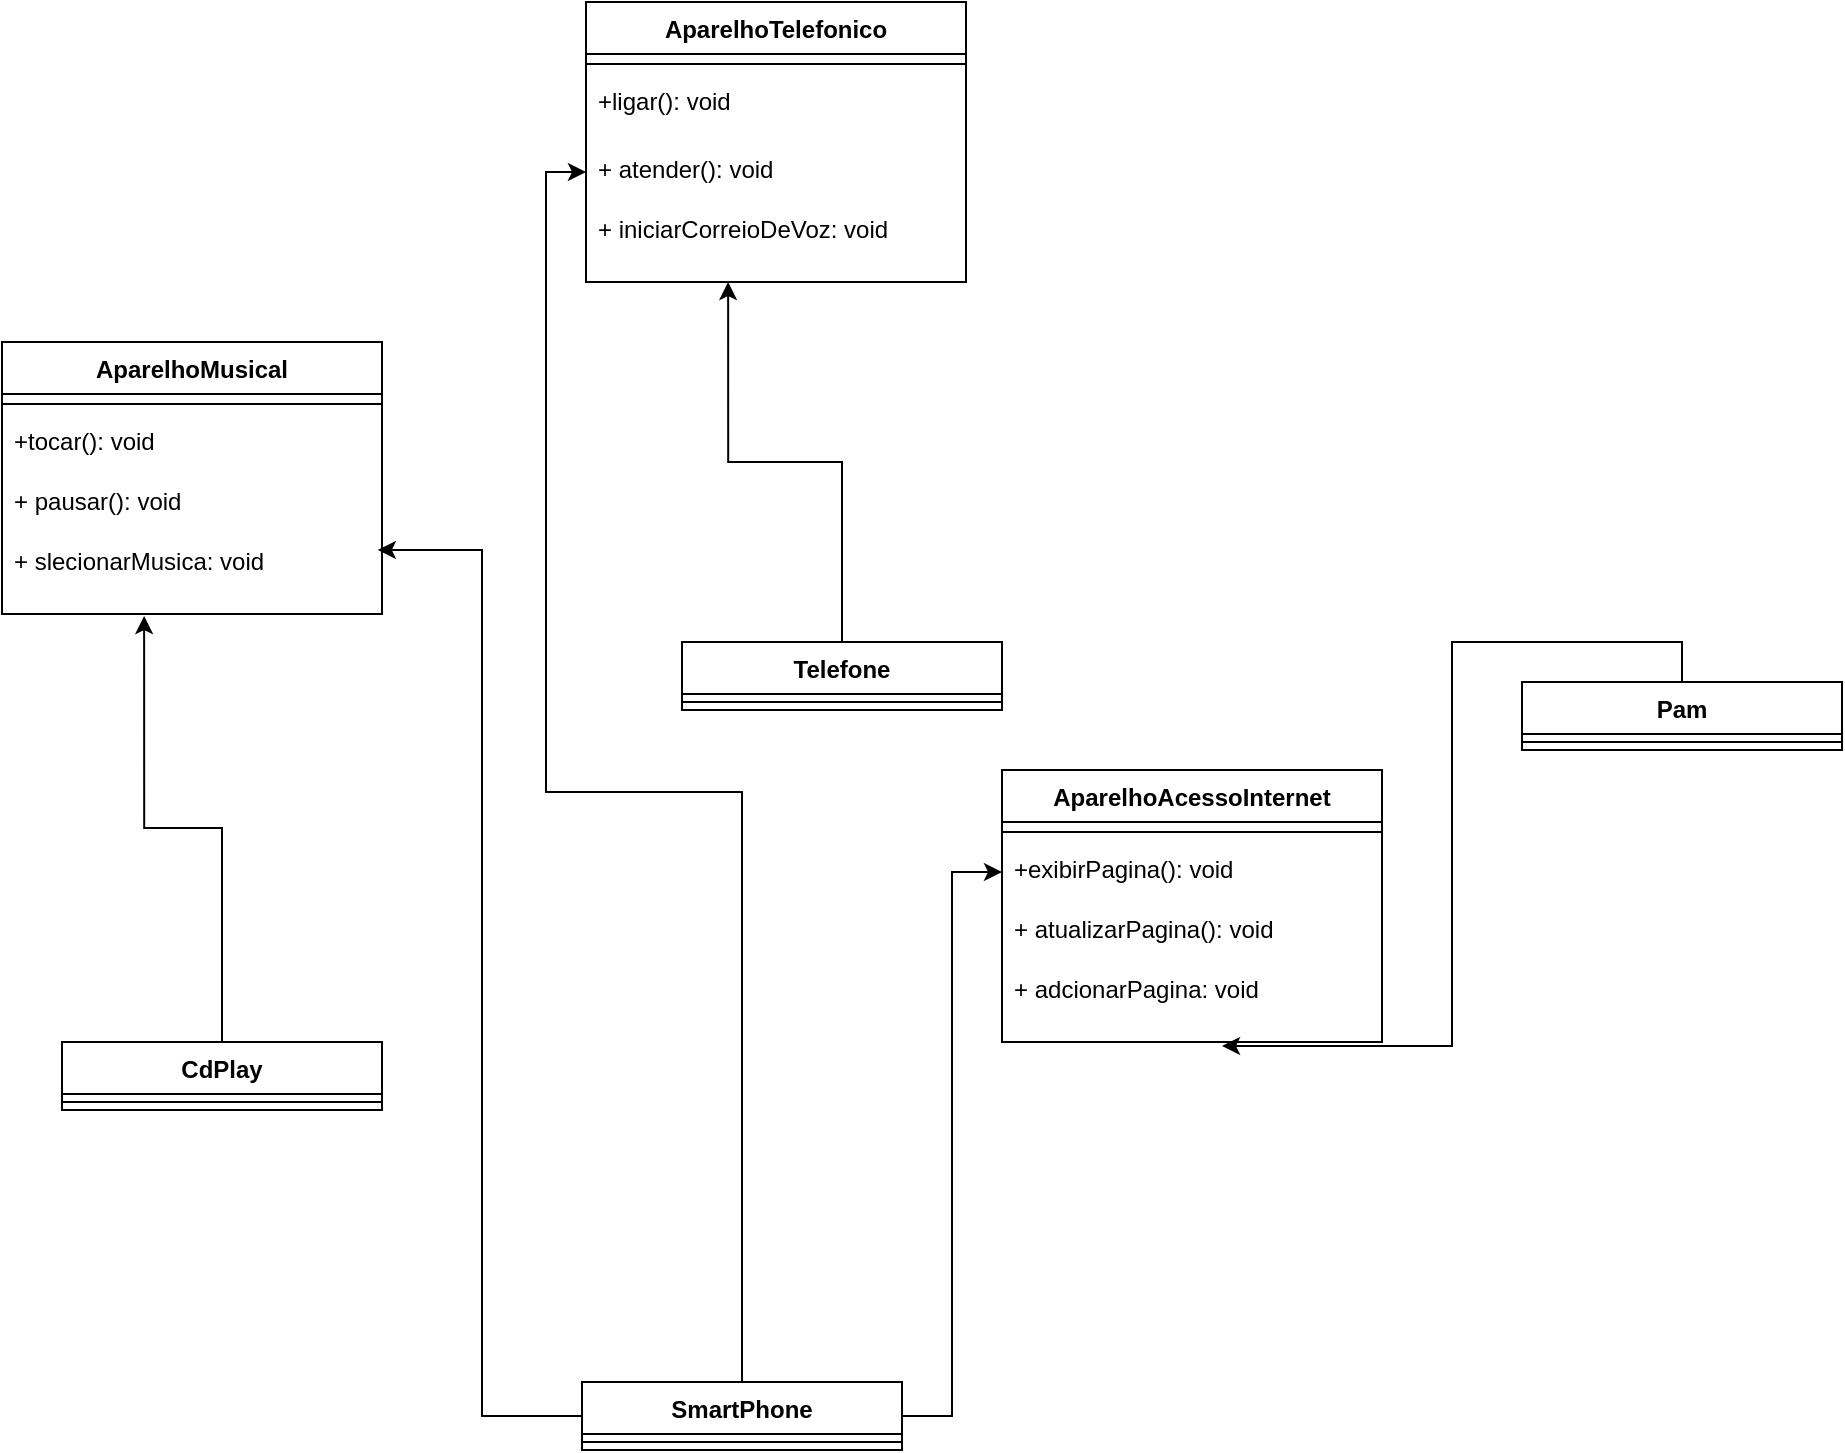 <mxfile version="21.2.8" type="device">
  <diagram id="C5RBs43oDa-KdzZeNtuy" name="Page-1">
    <mxGraphModel dx="1692" dy="1687" grid="1" gridSize="10" guides="1" tooltips="1" connect="1" arrows="1" fold="1" page="1" pageScale="1" pageWidth="827" pageHeight="1169" math="0" shadow="0">
      <root>
        <mxCell id="WIyWlLk6GJQsqaUBKTNV-0" />
        <mxCell id="WIyWlLk6GJQsqaUBKTNV-1" parent="WIyWlLk6GJQsqaUBKTNV-0" />
        <mxCell id="QIhrArZh6IyTXWoNWmuS-77" value="AparelhoMusical" style="swimlane;fontStyle=1;align=center;verticalAlign=top;childLayout=stackLayout;horizontal=1;startSize=26;horizontalStack=0;resizeParent=1;resizeParentMax=0;resizeLast=0;collapsible=1;marginBottom=0;whiteSpace=wrap;html=1;" vertex="1" parent="WIyWlLk6GJQsqaUBKTNV-1">
          <mxGeometry x="-800" y="-420" width="190" height="136" as="geometry" />
        </mxCell>
        <mxCell id="QIhrArZh6IyTXWoNWmuS-79" value="" style="line;strokeWidth=1;fillColor=none;align=left;verticalAlign=middle;spacingTop=-1;spacingLeft=3;spacingRight=3;rotatable=0;labelPosition=right;points=[];portConstraint=eastwest;strokeColor=inherit;" vertex="1" parent="QIhrArZh6IyTXWoNWmuS-77">
          <mxGeometry y="26" width="190" height="10" as="geometry" />
        </mxCell>
        <mxCell id="QIhrArZh6IyTXWoNWmuS-101" value="+tocar(): void" style="text;strokeColor=none;fillColor=none;align=left;verticalAlign=top;spacingLeft=4;spacingRight=4;overflow=hidden;rotatable=0;points=[[0,0.5],[1,0.5]];portConstraint=eastwest;whiteSpace=wrap;html=1;" vertex="1" parent="QIhrArZh6IyTXWoNWmuS-77">
          <mxGeometry y="36" width="190" height="30" as="geometry" />
        </mxCell>
        <mxCell id="QIhrArZh6IyTXWoNWmuS-102" value="+ pausar(): void" style="text;strokeColor=none;fillColor=none;align=left;verticalAlign=top;spacingLeft=4;spacingRight=4;overflow=hidden;rotatable=0;points=[[0,0.5],[1,0.5]];portConstraint=eastwest;whiteSpace=wrap;html=1;" vertex="1" parent="QIhrArZh6IyTXWoNWmuS-77">
          <mxGeometry y="66" width="190" height="30" as="geometry" />
        </mxCell>
        <mxCell id="QIhrArZh6IyTXWoNWmuS-80" value="+ slecionarMusica: void" style="text;strokeColor=none;fillColor=none;align=left;verticalAlign=top;spacingLeft=4;spacingRight=4;overflow=hidden;rotatable=0;points=[[0,0.5],[1,0.5]];portConstraint=eastwest;whiteSpace=wrap;html=1;" vertex="1" parent="QIhrArZh6IyTXWoNWmuS-77">
          <mxGeometry y="96" width="190" height="40" as="geometry" />
        </mxCell>
        <mxCell id="QIhrArZh6IyTXWoNWmuS-116" style="edgeStyle=orthogonalEdgeStyle;rounded=0;orthogonalLoop=1;jettySize=auto;html=1;exitX=0.5;exitY=0;exitDx=0;exitDy=0;entryX=0.374;entryY=1.025;entryDx=0;entryDy=0;entryPerimeter=0;" edge="1" parent="WIyWlLk6GJQsqaUBKTNV-1" source="QIhrArZh6IyTXWoNWmuS-93" target="QIhrArZh6IyTXWoNWmuS-80">
          <mxGeometry relative="1" as="geometry">
            <mxPoint x="-730" y="-220" as="targetPoint" />
          </mxGeometry>
        </mxCell>
        <mxCell id="QIhrArZh6IyTXWoNWmuS-93" value="CdPlay" style="swimlane;fontStyle=1;align=center;verticalAlign=top;childLayout=stackLayout;horizontal=1;startSize=26;horizontalStack=0;resizeParent=1;resizeParentMax=0;resizeLast=0;collapsible=1;marginBottom=0;whiteSpace=wrap;html=1;" vertex="1" parent="WIyWlLk6GJQsqaUBKTNV-1">
          <mxGeometry x="-770" y="-70" width="160" height="34" as="geometry" />
        </mxCell>
        <mxCell id="QIhrArZh6IyTXWoNWmuS-95" value="" style="line;strokeWidth=1;fillColor=none;align=left;verticalAlign=middle;spacingTop=-1;spacingLeft=3;spacingRight=3;rotatable=0;labelPosition=right;points=[];portConstraint=eastwest;strokeColor=inherit;" vertex="1" parent="QIhrArZh6IyTXWoNWmuS-93">
          <mxGeometry y="26" width="160" height="8" as="geometry" />
        </mxCell>
        <mxCell id="QIhrArZh6IyTXWoNWmuS-117" style="edgeStyle=orthogonalEdgeStyle;rounded=0;orthogonalLoop=1;jettySize=auto;html=1;exitX=0.5;exitY=0;exitDx=0;exitDy=0;entryX=0.374;entryY=1;entryDx=0;entryDy=0;entryPerimeter=0;" edge="1" parent="WIyWlLk6GJQsqaUBKTNV-1" source="QIhrArZh6IyTXWoNWmuS-97" target="QIhrArZh6IyTXWoNWmuS-108">
          <mxGeometry relative="1" as="geometry">
            <mxPoint x="-480" y="-220" as="targetPoint" />
          </mxGeometry>
        </mxCell>
        <mxCell id="QIhrArZh6IyTXWoNWmuS-97" value="Telefone" style="swimlane;fontStyle=1;align=center;verticalAlign=top;childLayout=stackLayout;horizontal=1;startSize=26;horizontalStack=0;resizeParent=1;resizeParentMax=0;resizeLast=0;collapsible=1;marginBottom=0;whiteSpace=wrap;html=1;" vertex="1" parent="WIyWlLk6GJQsqaUBKTNV-1">
          <mxGeometry x="-460" y="-270" width="160" height="34" as="geometry" />
        </mxCell>
        <mxCell id="QIhrArZh6IyTXWoNWmuS-98" value="" style="line;strokeWidth=1;fillColor=none;align=left;verticalAlign=middle;spacingTop=-1;spacingLeft=3;spacingRight=3;rotatable=0;labelPosition=right;points=[];portConstraint=eastwest;strokeColor=inherit;" vertex="1" parent="QIhrArZh6IyTXWoNWmuS-97">
          <mxGeometry y="26" width="160" height="8" as="geometry" />
        </mxCell>
        <mxCell id="QIhrArZh6IyTXWoNWmuS-118" style="edgeStyle=orthogonalEdgeStyle;rounded=0;orthogonalLoop=1;jettySize=auto;html=1;exitX=0.5;exitY=0;exitDx=0;exitDy=0;entryX=0.579;entryY=1.05;entryDx=0;entryDy=0;entryPerimeter=0;" edge="1" parent="WIyWlLk6GJQsqaUBKTNV-1" source="QIhrArZh6IyTXWoNWmuS-99" target="QIhrArZh6IyTXWoNWmuS-114">
          <mxGeometry relative="1" as="geometry">
            <mxPoint x="-230" y="-220" as="targetPoint" />
          </mxGeometry>
        </mxCell>
        <mxCell id="QIhrArZh6IyTXWoNWmuS-99" value="Pam" style="swimlane;fontStyle=1;align=center;verticalAlign=top;childLayout=stackLayout;horizontal=1;startSize=26;horizontalStack=0;resizeParent=1;resizeParentMax=0;resizeLast=0;collapsible=1;marginBottom=0;whiteSpace=wrap;html=1;" vertex="1" parent="WIyWlLk6GJQsqaUBKTNV-1">
          <mxGeometry x="-40" y="-250" width="160" height="34" as="geometry" />
        </mxCell>
        <mxCell id="QIhrArZh6IyTXWoNWmuS-100" value="" style="line;strokeWidth=1;fillColor=none;align=left;verticalAlign=middle;spacingTop=-1;spacingLeft=3;spacingRight=3;rotatable=0;labelPosition=right;points=[];portConstraint=eastwest;strokeColor=inherit;" vertex="1" parent="QIhrArZh6IyTXWoNWmuS-99">
          <mxGeometry y="26" width="160" height="8" as="geometry" />
        </mxCell>
        <mxCell id="QIhrArZh6IyTXWoNWmuS-103" value="AparelhoTelefonico" style="swimlane;fontStyle=1;align=center;verticalAlign=top;childLayout=stackLayout;horizontal=1;startSize=26;horizontalStack=0;resizeParent=1;resizeParentMax=0;resizeLast=0;collapsible=1;marginBottom=0;whiteSpace=wrap;html=1;" vertex="1" parent="WIyWlLk6GJQsqaUBKTNV-1">
          <mxGeometry x="-508" y="-590" width="190" height="140" as="geometry" />
        </mxCell>
        <mxCell id="QIhrArZh6IyTXWoNWmuS-105" value="" style="line;strokeWidth=1;fillColor=none;align=left;verticalAlign=middle;spacingTop=-1;spacingLeft=3;spacingRight=3;rotatable=0;labelPosition=right;points=[];portConstraint=eastwest;strokeColor=inherit;" vertex="1" parent="QIhrArZh6IyTXWoNWmuS-103">
          <mxGeometry y="26" width="190" height="10" as="geometry" />
        </mxCell>
        <mxCell id="QIhrArZh6IyTXWoNWmuS-106" value="+ligar(): void" style="text;strokeColor=none;fillColor=none;align=left;verticalAlign=top;spacingLeft=4;spacingRight=4;overflow=hidden;rotatable=0;points=[[0,0.5],[1,0.5]];portConstraint=eastwest;whiteSpace=wrap;html=1;" vertex="1" parent="QIhrArZh6IyTXWoNWmuS-103">
          <mxGeometry y="36" width="190" height="34" as="geometry" />
        </mxCell>
        <mxCell id="QIhrArZh6IyTXWoNWmuS-107" value="+ atender(): void" style="text;strokeColor=none;fillColor=none;align=left;verticalAlign=top;spacingLeft=4;spacingRight=4;overflow=hidden;rotatable=0;points=[[0,0.5],[1,0.5]];portConstraint=eastwest;whiteSpace=wrap;html=1;" vertex="1" parent="QIhrArZh6IyTXWoNWmuS-103">
          <mxGeometry y="70" width="190" height="30" as="geometry" />
        </mxCell>
        <mxCell id="QIhrArZh6IyTXWoNWmuS-108" value="+ iniciarCorreioDeVoz: void" style="text;strokeColor=none;fillColor=none;align=left;verticalAlign=top;spacingLeft=4;spacingRight=4;overflow=hidden;rotatable=0;points=[[0,0.5],[1,0.5]];portConstraint=eastwest;whiteSpace=wrap;html=1;" vertex="1" parent="QIhrArZh6IyTXWoNWmuS-103">
          <mxGeometry y="100" width="190" height="40" as="geometry" />
        </mxCell>
        <mxCell id="QIhrArZh6IyTXWoNWmuS-109" value="AparelhoAcessoInternet" style="swimlane;fontStyle=1;align=center;verticalAlign=top;childLayout=stackLayout;horizontal=1;startSize=26;horizontalStack=0;resizeParent=1;resizeParentMax=0;resizeLast=0;collapsible=1;marginBottom=0;whiteSpace=wrap;html=1;" vertex="1" parent="WIyWlLk6GJQsqaUBKTNV-1">
          <mxGeometry x="-300" y="-206" width="190" height="136" as="geometry" />
        </mxCell>
        <mxCell id="QIhrArZh6IyTXWoNWmuS-111" value="" style="line;strokeWidth=1;fillColor=none;align=left;verticalAlign=middle;spacingTop=-1;spacingLeft=3;spacingRight=3;rotatable=0;labelPosition=right;points=[];portConstraint=eastwest;strokeColor=inherit;" vertex="1" parent="QIhrArZh6IyTXWoNWmuS-109">
          <mxGeometry y="26" width="190" height="10" as="geometry" />
        </mxCell>
        <mxCell id="QIhrArZh6IyTXWoNWmuS-112" value="+exibirPagina(): void" style="text;strokeColor=none;fillColor=none;align=left;verticalAlign=top;spacingLeft=4;spacingRight=4;overflow=hidden;rotatable=0;points=[[0,0.5],[1,0.5]];portConstraint=eastwest;whiteSpace=wrap;html=1;" vertex="1" parent="QIhrArZh6IyTXWoNWmuS-109">
          <mxGeometry y="36" width="190" height="30" as="geometry" />
        </mxCell>
        <mxCell id="QIhrArZh6IyTXWoNWmuS-113" value="+ atualizarPagina(): void" style="text;strokeColor=none;fillColor=none;align=left;verticalAlign=top;spacingLeft=4;spacingRight=4;overflow=hidden;rotatable=0;points=[[0,0.5],[1,0.5]];portConstraint=eastwest;whiteSpace=wrap;html=1;" vertex="1" parent="QIhrArZh6IyTXWoNWmuS-109">
          <mxGeometry y="66" width="190" height="30" as="geometry" />
        </mxCell>
        <mxCell id="QIhrArZh6IyTXWoNWmuS-114" value="+ adcionarPagina: void" style="text;strokeColor=none;fillColor=none;align=left;verticalAlign=top;spacingLeft=4;spacingRight=4;overflow=hidden;rotatable=0;points=[[0,0.5],[1,0.5]];portConstraint=eastwest;whiteSpace=wrap;html=1;" vertex="1" parent="QIhrArZh6IyTXWoNWmuS-109">
          <mxGeometry y="96" width="190" height="40" as="geometry" />
        </mxCell>
        <mxCell id="QIhrArZh6IyTXWoNWmuS-123" style="edgeStyle=orthogonalEdgeStyle;rounded=0;orthogonalLoop=1;jettySize=auto;html=1;exitX=0;exitY=0.5;exitDx=0;exitDy=0;entryX=0.989;entryY=0.2;entryDx=0;entryDy=0;entryPerimeter=0;" edge="1" parent="WIyWlLk6GJQsqaUBKTNV-1" source="QIhrArZh6IyTXWoNWmuS-119" target="QIhrArZh6IyTXWoNWmuS-80">
          <mxGeometry relative="1" as="geometry" />
        </mxCell>
        <mxCell id="QIhrArZh6IyTXWoNWmuS-124" style="edgeStyle=orthogonalEdgeStyle;rounded=0;orthogonalLoop=1;jettySize=auto;html=1;exitX=1;exitY=0.5;exitDx=0;exitDy=0;entryX=0;entryY=0.5;entryDx=0;entryDy=0;" edge="1" parent="WIyWlLk6GJQsqaUBKTNV-1" source="QIhrArZh6IyTXWoNWmuS-119" target="QIhrArZh6IyTXWoNWmuS-112">
          <mxGeometry relative="1" as="geometry" />
        </mxCell>
        <mxCell id="QIhrArZh6IyTXWoNWmuS-125" style="edgeStyle=orthogonalEdgeStyle;rounded=0;orthogonalLoop=1;jettySize=auto;html=1;exitX=0.5;exitY=0;exitDx=0;exitDy=0;" edge="1" parent="WIyWlLk6GJQsqaUBKTNV-1" source="QIhrArZh6IyTXWoNWmuS-119" target="QIhrArZh6IyTXWoNWmuS-107">
          <mxGeometry relative="1" as="geometry" />
        </mxCell>
        <mxCell id="QIhrArZh6IyTXWoNWmuS-119" value="SmartPhone" style="swimlane;fontStyle=1;align=center;verticalAlign=top;childLayout=stackLayout;horizontal=1;startSize=26;horizontalStack=0;resizeParent=1;resizeParentMax=0;resizeLast=0;collapsible=1;marginBottom=0;whiteSpace=wrap;html=1;" vertex="1" parent="WIyWlLk6GJQsqaUBKTNV-1">
          <mxGeometry x="-510" y="100" width="160" height="34" as="geometry" />
        </mxCell>
        <mxCell id="QIhrArZh6IyTXWoNWmuS-121" value="" style="line;strokeWidth=1;fillColor=none;align=left;verticalAlign=middle;spacingTop=-1;spacingLeft=3;spacingRight=3;rotatable=0;labelPosition=right;points=[];portConstraint=eastwest;strokeColor=inherit;" vertex="1" parent="QIhrArZh6IyTXWoNWmuS-119">
          <mxGeometry y="26" width="160" height="8" as="geometry" />
        </mxCell>
      </root>
    </mxGraphModel>
  </diagram>
</mxfile>
